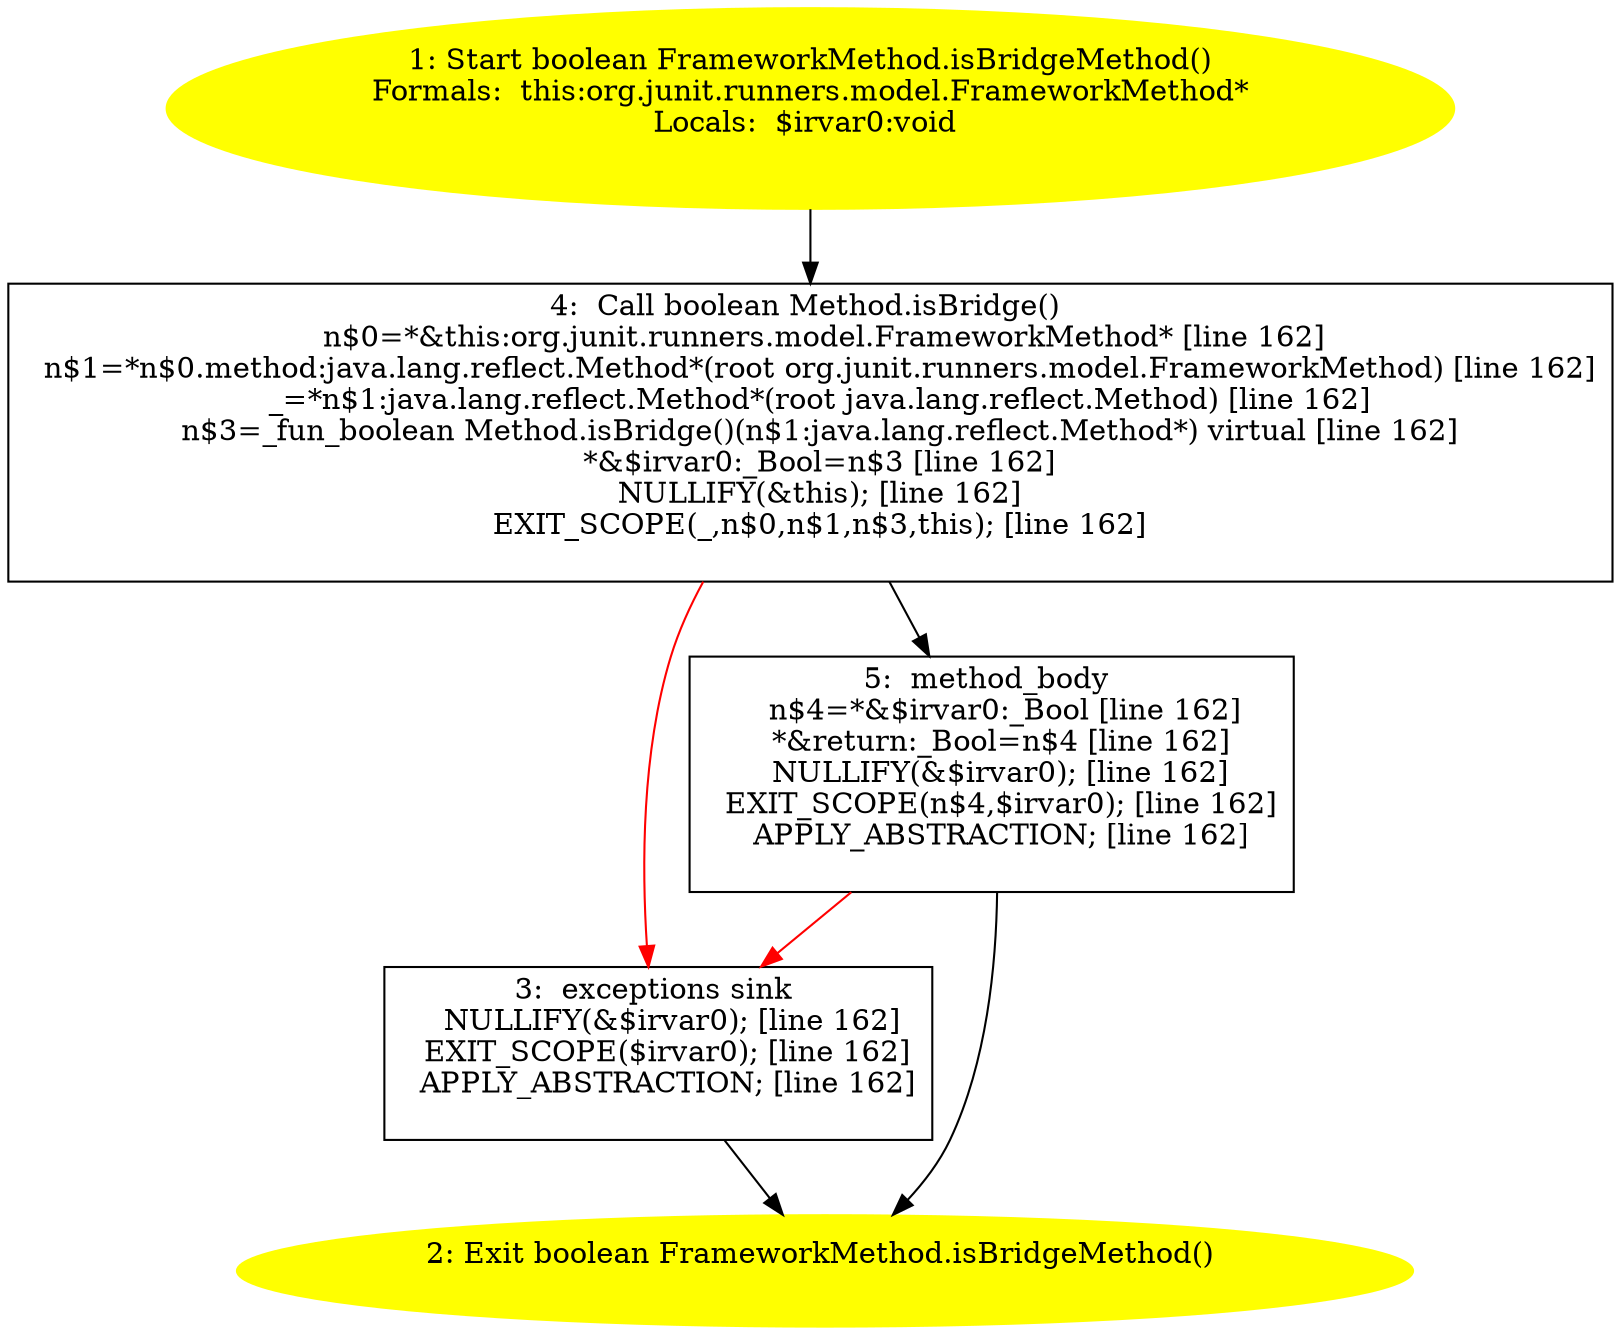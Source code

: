 /* @generated */
digraph cfg {
"org.junit.runners.model.FrameworkMethod.isBridgeMethod():boolean.3430cb83724b5fa5fa43939fccc4fb93_1" [label="1: Start boolean FrameworkMethod.isBridgeMethod()\nFormals:  this:org.junit.runners.model.FrameworkMethod*\nLocals:  $irvar0:void \n  " color=yellow style=filled]
	

	 "org.junit.runners.model.FrameworkMethod.isBridgeMethod():boolean.3430cb83724b5fa5fa43939fccc4fb93_1" -> "org.junit.runners.model.FrameworkMethod.isBridgeMethod():boolean.3430cb83724b5fa5fa43939fccc4fb93_4" ;
"org.junit.runners.model.FrameworkMethod.isBridgeMethod():boolean.3430cb83724b5fa5fa43939fccc4fb93_2" [label="2: Exit boolean FrameworkMethod.isBridgeMethod() \n  " color=yellow style=filled]
	

"org.junit.runners.model.FrameworkMethod.isBridgeMethod():boolean.3430cb83724b5fa5fa43939fccc4fb93_3" [label="3:  exceptions sink \n   NULLIFY(&$irvar0); [line 162]\n  EXIT_SCOPE($irvar0); [line 162]\n  APPLY_ABSTRACTION; [line 162]\n " shape="box"]
	

	 "org.junit.runners.model.FrameworkMethod.isBridgeMethod():boolean.3430cb83724b5fa5fa43939fccc4fb93_3" -> "org.junit.runners.model.FrameworkMethod.isBridgeMethod():boolean.3430cb83724b5fa5fa43939fccc4fb93_2" ;
"org.junit.runners.model.FrameworkMethod.isBridgeMethod():boolean.3430cb83724b5fa5fa43939fccc4fb93_4" [label="4:  Call boolean Method.isBridge() \n   n$0=*&this:org.junit.runners.model.FrameworkMethod* [line 162]\n  n$1=*n$0.method:java.lang.reflect.Method*(root org.junit.runners.model.FrameworkMethod) [line 162]\n  _=*n$1:java.lang.reflect.Method*(root java.lang.reflect.Method) [line 162]\n  n$3=_fun_boolean Method.isBridge()(n$1:java.lang.reflect.Method*) virtual [line 162]\n  *&$irvar0:_Bool=n$3 [line 162]\n  NULLIFY(&this); [line 162]\n  EXIT_SCOPE(_,n$0,n$1,n$3,this); [line 162]\n " shape="box"]
	

	 "org.junit.runners.model.FrameworkMethod.isBridgeMethod():boolean.3430cb83724b5fa5fa43939fccc4fb93_4" -> "org.junit.runners.model.FrameworkMethod.isBridgeMethod():boolean.3430cb83724b5fa5fa43939fccc4fb93_5" ;
	 "org.junit.runners.model.FrameworkMethod.isBridgeMethod():boolean.3430cb83724b5fa5fa43939fccc4fb93_4" -> "org.junit.runners.model.FrameworkMethod.isBridgeMethod():boolean.3430cb83724b5fa5fa43939fccc4fb93_3" [color="red" ];
"org.junit.runners.model.FrameworkMethod.isBridgeMethod():boolean.3430cb83724b5fa5fa43939fccc4fb93_5" [label="5:  method_body \n   n$4=*&$irvar0:_Bool [line 162]\n  *&return:_Bool=n$4 [line 162]\n  NULLIFY(&$irvar0); [line 162]\n  EXIT_SCOPE(n$4,$irvar0); [line 162]\n  APPLY_ABSTRACTION; [line 162]\n " shape="box"]
	

	 "org.junit.runners.model.FrameworkMethod.isBridgeMethod():boolean.3430cb83724b5fa5fa43939fccc4fb93_5" -> "org.junit.runners.model.FrameworkMethod.isBridgeMethod():boolean.3430cb83724b5fa5fa43939fccc4fb93_2" ;
	 "org.junit.runners.model.FrameworkMethod.isBridgeMethod():boolean.3430cb83724b5fa5fa43939fccc4fb93_5" -> "org.junit.runners.model.FrameworkMethod.isBridgeMethod():boolean.3430cb83724b5fa5fa43939fccc4fb93_3" [color="red" ];
}
